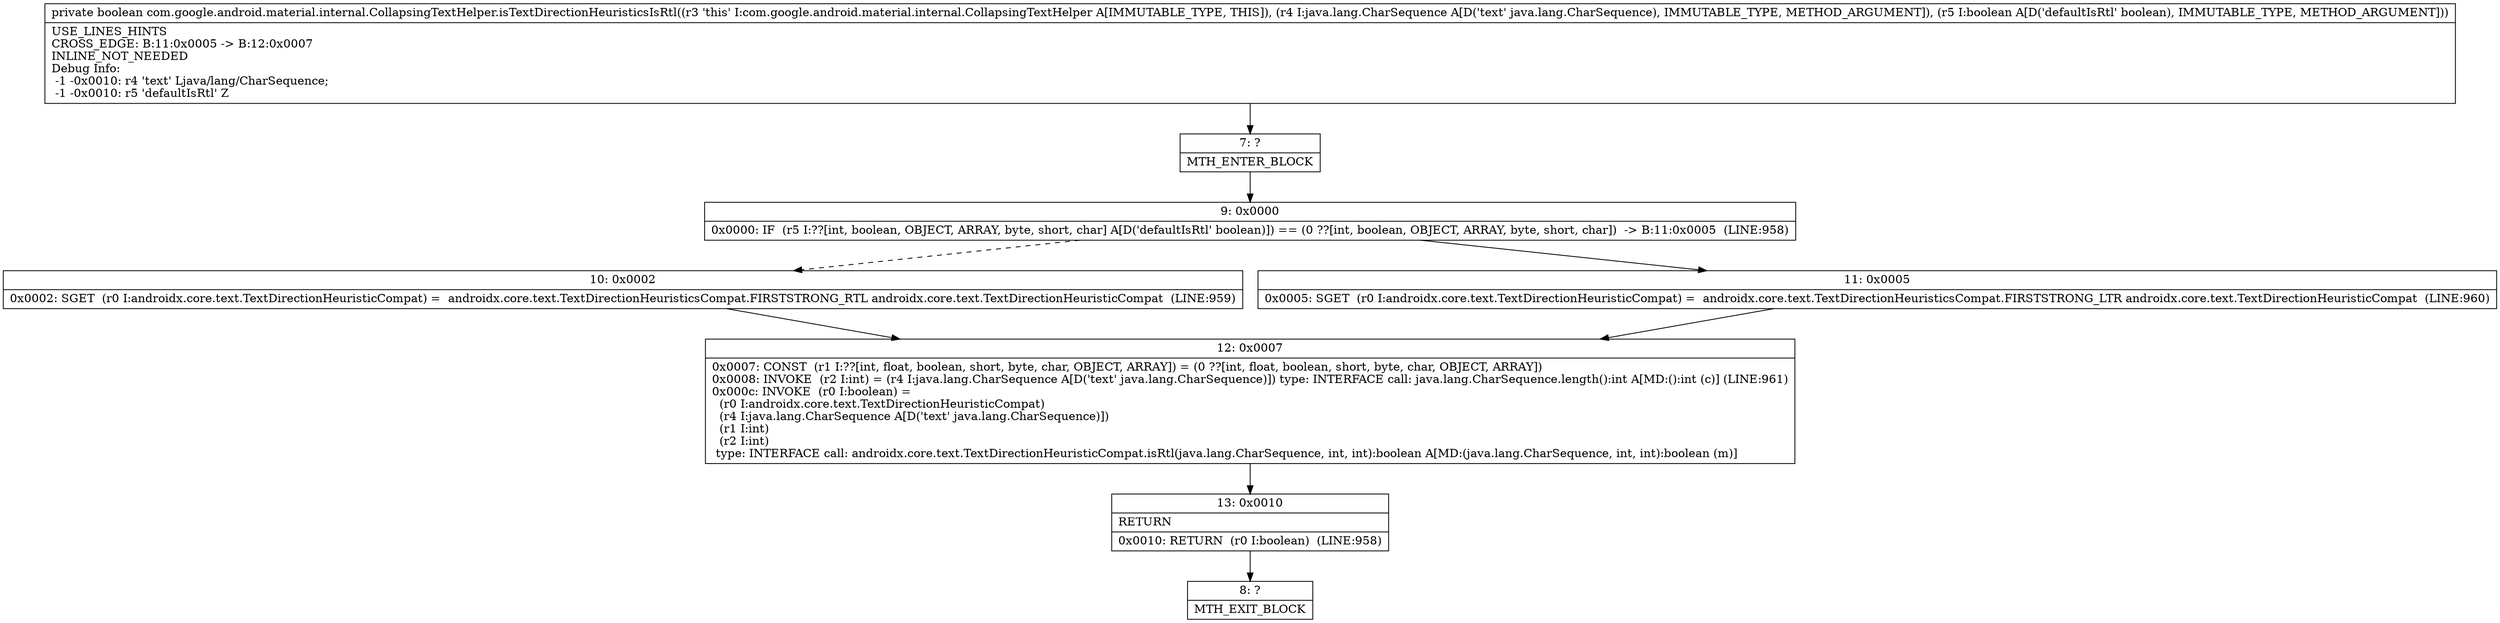 digraph "CFG forcom.google.android.material.internal.CollapsingTextHelper.isTextDirectionHeuristicsIsRtl(Ljava\/lang\/CharSequence;Z)Z" {
Node_7 [shape=record,label="{7\:\ ?|MTH_ENTER_BLOCK\l}"];
Node_9 [shape=record,label="{9\:\ 0x0000|0x0000: IF  (r5 I:??[int, boolean, OBJECT, ARRAY, byte, short, char] A[D('defaultIsRtl' boolean)]) == (0 ??[int, boolean, OBJECT, ARRAY, byte, short, char])  \-\> B:11:0x0005  (LINE:958)\l}"];
Node_10 [shape=record,label="{10\:\ 0x0002|0x0002: SGET  (r0 I:androidx.core.text.TextDirectionHeuristicCompat) =  androidx.core.text.TextDirectionHeuristicsCompat.FIRSTSTRONG_RTL androidx.core.text.TextDirectionHeuristicCompat  (LINE:959)\l}"];
Node_12 [shape=record,label="{12\:\ 0x0007|0x0007: CONST  (r1 I:??[int, float, boolean, short, byte, char, OBJECT, ARRAY]) = (0 ??[int, float, boolean, short, byte, char, OBJECT, ARRAY]) \l0x0008: INVOKE  (r2 I:int) = (r4 I:java.lang.CharSequence A[D('text' java.lang.CharSequence)]) type: INTERFACE call: java.lang.CharSequence.length():int A[MD:():int (c)] (LINE:961)\l0x000c: INVOKE  (r0 I:boolean) = \l  (r0 I:androidx.core.text.TextDirectionHeuristicCompat)\l  (r4 I:java.lang.CharSequence A[D('text' java.lang.CharSequence)])\l  (r1 I:int)\l  (r2 I:int)\l type: INTERFACE call: androidx.core.text.TextDirectionHeuristicCompat.isRtl(java.lang.CharSequence, int, int):boolean A[MD:(java.lang.CharSequence, int, int):boolean (m)]\l}"];
Node_13 [shape=record,label="{13\:\ 0x0010|RETURN\l|0x0010: RETURN  (r0 I:boolean)  (LINE:958)\l}"];
Node_8 [shape=record,label="{8\:\ ?|MTH_EXIT_BLOCK\l}"];
Node_11 [shape=record,label="{11\:\ 0x0005|0x0005: SGET  (r0 I:androidx.core.text.TextDirectionHeuristicCompat) =  androidx.core.text.TextDirectionHeuristicsCompat.FIRSTSTRONG_LTR androidx.core.text.TextDirectionHeuristicCompat  (LINE:960)\l}"];
MethodNode[shape=record,label="{private boolean com.google.android.material.internal.CollapsingTextHelper.isTextDirectionHeuristicsIsRtl((r3 'this' I:com.google.android.material.internal.CollapsingTextHelper A[IMMUTABLE_TYPE, THIS]), (r4 I:java.lang.CharSequence A[D('text' java.lang.CharSequence), IMMUTABLE_TYPE, METHOD_ARGUMENT]), (r5 I:boolean A[D('defaultIsRtl' boolean), IMMUTABLE_TYPE, METHOD_ARGUMENT]))  | USE_LINES_HINTS\lCROSS_EDGE: B:11:0x0005 \-\> B:12:0x0007\lINLINE_NOT_NEEDED\lDebug Info:\l  \-1 \-0x0010: r4 'text' Ljava\/lang\/CharSequence;\l  \-1 \-0x0010: r5 'defaultIsRtl' Z\l}"];
MethodNode -> Node_7;Node_7 -> Node_9;
Node_9 -> Node_10[style=dashed];
Node_9 -> Node_11;
Node_10 -> Node_12;
Node_12 -> Node_13;
Node_13 -> Node_8;
Node_11 -> Node_12;
}

